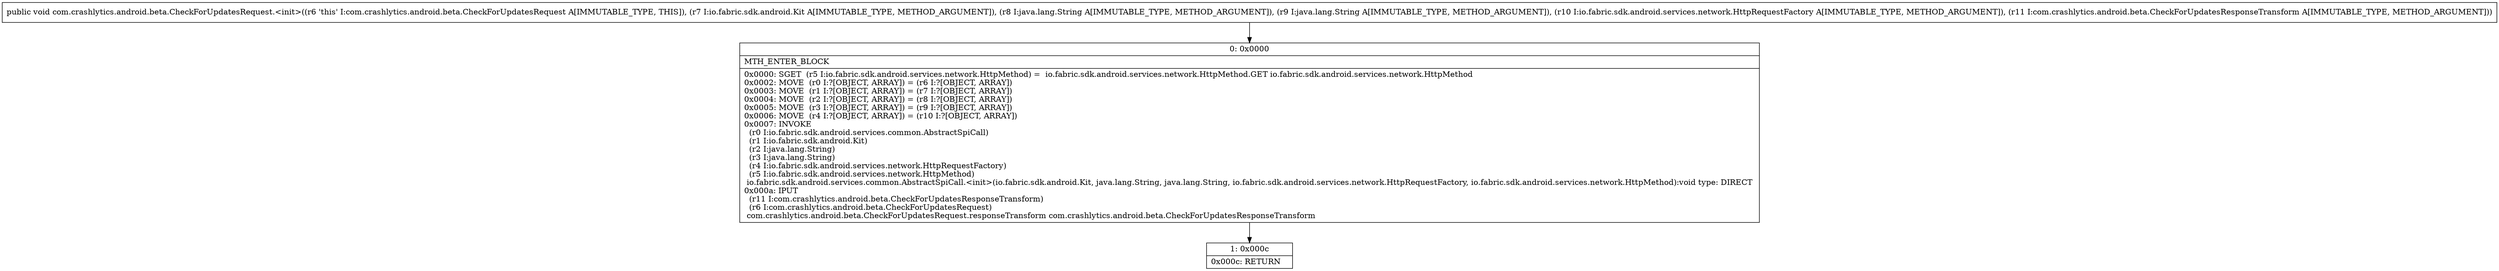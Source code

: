 digraph "CFG forcom.crashlytics.android.beta.CheckForUpdatesRequest.\<init\>(Lio\/fabric\/sdk\/android\/Kit;Ljava\/lang\/String;Ljava\/lang\/String;Lio\/fabric\/sdk\/android\/services\/network\/HttpRequestFactory;Lcom\/crashlytics\/android\/beta\/CheckForUpdatesResponseTransform;)V" {
Node_0 [shape=record,label="{0\:\ 0x0000|MTH_ENTER_BLOCK\l|0x0000: SGET  (r5 I:io.fabric.sdk.android.services.network.HttpMethod) =  io.fabric.sdk.android.services.network.HttpMethod.GET io.fabric.sdk.android.services.network.HttpMethod \l0x0002: MOVE  (r0 I:?[OBJECT, ARRAY]) = (r6 I:?[OBJECT, ARRAY]) \l0x0003: MOVE  (r1 I:?[OBJECT, ARRAY]) = (r7 I:?[OBJECT, ARRAY]) \l0x0004: MOVE  (r2 I:?[OBJECT, ARRAY]) = (r8 I:?[OBJECT, ARRAY]) \l0x0005: MOVE  (r3 I:?[OBJECT, ARRAY]) = (r9 I:?[OBJECT, ARRAY]) \l0x0006: MOVE  (r4 I:?[OBJECT, ARRAY]) = (r10 I:?[OBJECT, ARRAY]) \l0x0007: INVOKE  \l  (r0 I:io.fabric.sdk.android.services.common.AbstractSpiCall)\l  (r1 I:io.fabric.sdk.android.Kit)\l  (r2 I:java.lang.String)\l  (r3 I:java.lang.String)\l  (r4 I:io.fabric.sdk.android.services.network.HttpRequestFactory)\l  (r5 I:io.fabric.sdk.android.services.network.HttpMethod)\l io.fabric.sdk.android.services.common.AbstractSpiCall.\<init\>(io.fabric.sdk.android.Kit, java.lang.String, java.lang.String, io.fabric.sdk.android.services.network.HttpRequestFactory, io.fabric.sdk.android.services.network.HttpMethod):void type: DIRECT \l0x000a: IPUT  \l  (r11 I:com.crashlytics.android.beta.CheckForUpdatesResponseTransform)\l  (r6 I:com.crashlytics.android.beta.CheckForUpdatesRequest)\l com.crashlytics.android.beta.CheckForUpdatesRequest.responseTransform com.crashlytics.android.beta.CheckForUpdatesResponseTransform \l}"];
Node_1 [shape=record,label="{1\:\ 0x000c|0x000c: RETURN   \l}"];
MethodNode[shape=record,label="{public void com.crashlytics.android.beta.CheckForUpdatesRequest.\<init\>((r6 'this' I:com.crashlytics.android.beta.CheckForUpdatesRequest A[IMMUTABLE_TYPE, THIS]), (r7 I:io.fabric.sdk.android.Kit A[IMMUTABLE_TYPE, METHOD_ARGUMENT]), (r8 I:java.lang.String A[IMMUTABLE_TYPE, METHOD_ARGUMENT]), (r9 I:java.lang.String A[IMMUTABLE_TYPE, METHOD_ARGUMENT]), (r10 I:io.fabric.sdk.android.services.network.HttpRequestFactory A[IMMUTABLE_TYPE, METHOD_ARGUMENT]), (r11 I:com.crashlytics.android.beta.CheckForUpdatesResponseTransform A[IMMUTABLE_TYPE, METHOD_ARGUMENT])) }"];
MethodNode -> Node_0;
Node_0 -> Node_1;
}

